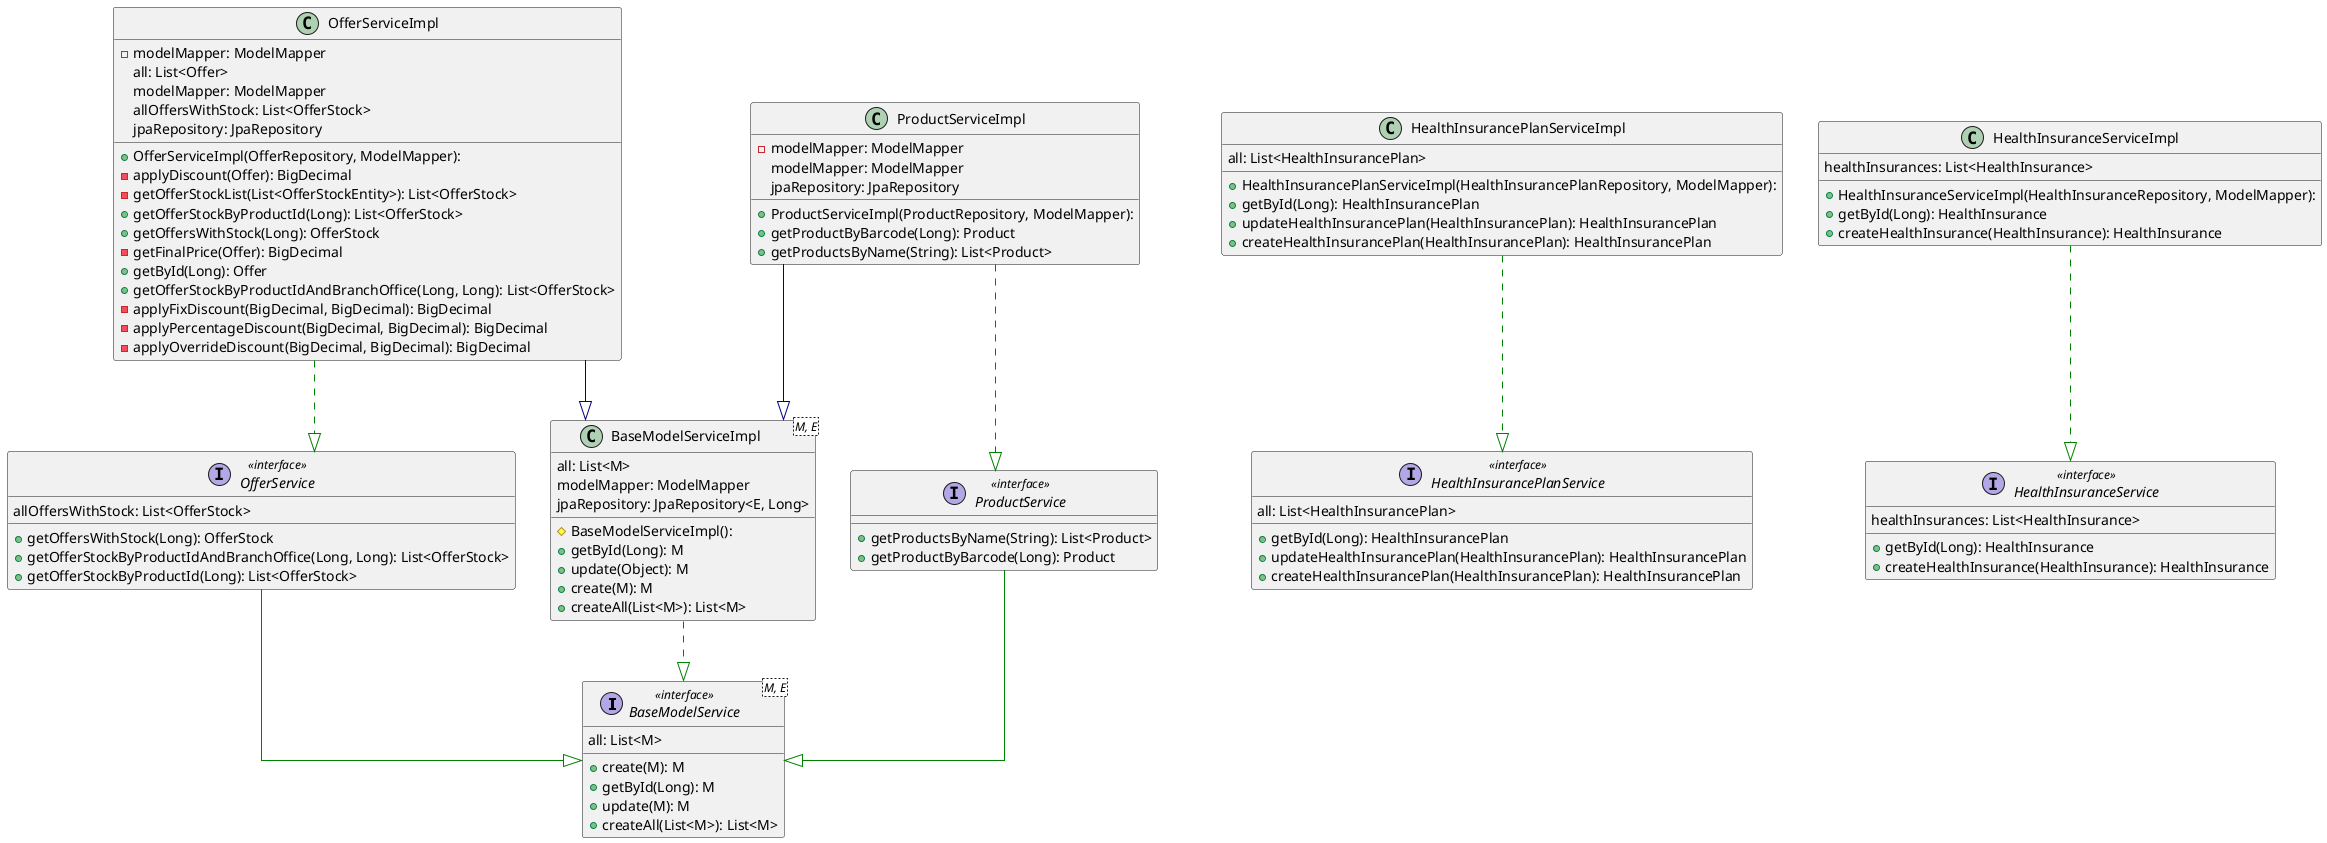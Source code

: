 @startuml

top to bottom direction
skinparam linetype ortho

interface BaseModelService<M, E> << interface >> {
  + create(M): M
  + getById(Long): M
  + update(M): M
  + createAll(List<M>): List<M>
   all: List<M>
}
class BaseModelServiceImpl<M, E> {
  # BaseModelServiceImpl():
  + getById(Long): M
  + update(Object): M
  + create(M): M
  + createAll(List<M>): List<M>
   all: List<M>
   modelMapper: ModelMapper
   jpaRepository: JpaRepository<E, Long>
}
interface HealthInsurancePlanService << interface >> {
  + getById(Long): HealthInsurancePlan
  + updateHealthInsurancePlan(HealthInsurancePlan): HealthInsurancePlan
  + createHealthInsurancePlan(HealthInsurancePlan): HealthInsurancePlan
   all: List<HealthInsurancePlan>
}
class HealthInsurancePlanServiceImpl {
  + HealthInsurancePlanServiceImpl(HealthInsurancePlanRepository, ModelMapper):
  + getById(Long): HealthInsurancePlan
  + updateHealthInsurancePlan(HealthInsurancePlan): HealthInsurancePlan
  + createHealthInsurancePlan(HealthInsurancePlan): HealthInsurancePlan
   all: List<HealthInsurancePlan>
}
interface HealthInsuranceService << interface >> {
  + getById(Long): HealthInsurance
  + createHealthInsurance(HealthInsurance): HealthInsurance
   healthInsurances: List<HealthInsurance>
}
class HealthInsuranceServiceImpl {
  + HealthInsuranceServiceImpl(HealthInsuranceRepository, ModelMapper):
  + getById(Long): HealthInsurance
  + createHealthInsurance(HealthInsurance): HealthInsurance
   healthInsurances: List<HealthInsurance>
}
interface OfferService << interface >> {
  + getOffersWithStock(Long): OfferStock
  + getOfferStockByProductIdAndBranchOffice(Long, Long): List<OfferStock>
  + getOfferStockByProductId(Long): List<OfferStock>
   allOffersWithStock: List<OfferStock>
}
class OfferServiceImpl {
  + OfferServiceImpl(OfferRepository, ModelMapper):
  - modelMapper: ModelMapper
  - applyDiscount(Offer): BigDecimal
  - getOfferStockList(List<OfferStockEntity>): List<OfferStock>
  + getOfferStockByProductId(Long): List<OfferStock>
  + getOffersWithStock(Long): OfferStock
  - getFinalPrice(Offer): BigDecimal
  + getById(Long): Offer
  + getOfferStockByProductIdAndBranchOffice(Long, Long): List<OfferStock>
  - applyFixDiscount(BigDecimal, BigDecimal): BigDecimal
  - applyPercentageDiscount(BigDecimal, BigDecimal): BigDecimal
  - applyOverrideDiscount(BigDecimal, BigDecimal): BigDecimal
   all: List<Offer>
   modelMapper: ModelMapper
   allOffersWithStock: List<OfferStock>
   jpaRepository: JpaRepository
}
interface ProductService << interface >> {
  + getProductsByName(String): List<Product>
  + getProductByBarcode(Long): Product
}
class ProductServiceImpl {
  + ProductServiceImpl(ProductRepository, ModelMapper):
  - modelMapper: ModelMapper
  + getProductByBarcode(Long): Product
  + getProductsByName(String): List<Product>
   modelMapper: ModelMapper
   jpaRepository: JpaRepository
}

BaseModelServiceImpl            -[#008200,dashed]-^  BaseModelService
HealthInsurancePlanServiceImpl  -[#008200,dashed]-^  HealthInsurancePlanService
HealthInsuranceServiceImpl      -[#008200,dashed]-^  HealthInsuranceService
OfferService                    -[#008200,plain]-^  BaseModelService
OfferServiceImpl                -[#000082,plain]-^  BaseModelServiceImpl
OfferServiceImpl                -[#008200,dashed]-^  OfferService
ProductService                  -[#008200,plain]-^  BaseModelService
ProductServiceImpl              -[#000082,plain]-^  BaseModelServiceImpl
ProductServiceImpl              -[#008200,dashed]-^  ProductService
@enduml
